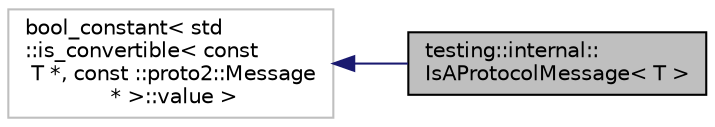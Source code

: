 digraph "testing::internal::IsAProtocolMessage&lt; T &gt;"
{
  edge [fontname="Helvetica",fontsize="10",labelfontname="Helvetica",labelfontsize="10"];
  node [fontname="Helvetica",fontsize="10",shape=record];
  rankdir="LR";
  Node0 [label="testing::internal::\lIsAProtocolMessage\< T \>",height=0.2,width=0.4,color="black", fillcolor="grey75", style="filled", fontcolor="black"];
  Node1 -> Node0 [dir="back",color="midnightblue",fontsize="10",style="solid",fontname="Helvetica"];
  Node1 [label="bool_constant\< std\l::is_convertible\< const\l T *, const ::proto2::Message\l * \>::value \>",height=0.2,width=0.4,color="grey75", fillcolor="white", style="filled"];
}
